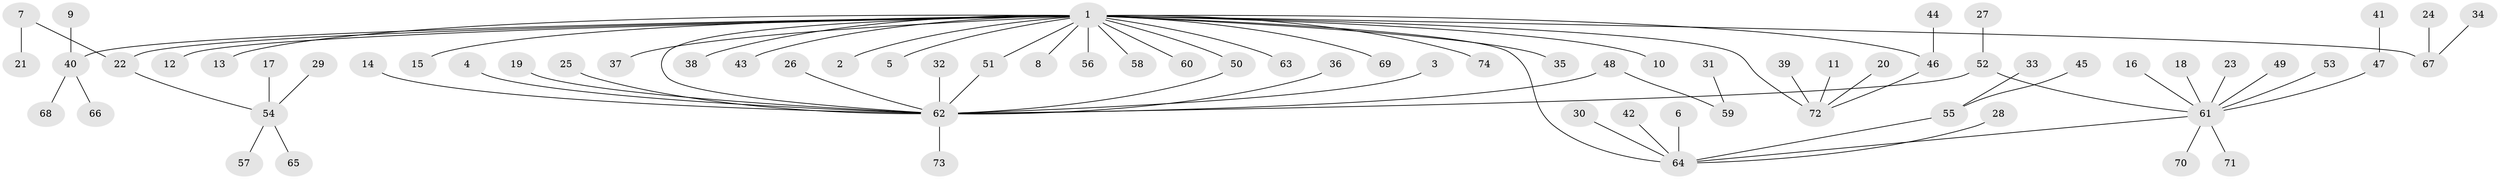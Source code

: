 // original degree distribution, {24: 0.006756756756756757, 6: 0.02702702702702703, 2: 0.17567567567567569, 14: 0.006756756756756757, 9: 0.006756756756756757, 11: 0.006756756756756757, 5: 0.02702702702702703, 4: 0.04054054054054054, 1: 0.6418918918918919, 7: 0.006756756756756757, 3: 0.05405405405405406}
// Generated by graph-tools (version 1.1) at 2025/26/03/09/25 03:26:09]
// undirected, 74 vertices, 77 edges
graph export_dot {
graph [start="1"]
  node [color=gray90,style=filled];
  1;
  2;
  3;
  4;
  5;
  6;
  7;
  8;
  9;
  10;
  11;
  12;
  13;
  14;
  15;
  16;
  17;
  18;
  19;
  20;
  21;
  22;
  23;
  24;
  25;
  26;
  27;
  28;
  29;
  30;
  31;
  32;
  33;
  34;
  35;
  36;
  37;
  38;
  39;
  40;
  41;
  42;
  43;
  44;
  45;
  46;
  47;
  48;
  49;
  50;
  51;
  52;
  53;
  54;
  55;
  56;
  57;
  58;
  59;
  60;
  61;
  62;
  63;
  64;
  65;
  66;
  67;
  68;
  69;
  70;
  71;
  72;
  73;
  74;
  1 -- 2 [weight=1.0];
  1 -- 5 [weight=1.0];
  1 -- 8 [weight=1.0];
  1 -- 10 [weight=1.0];
  1 -- 12 [weight=1.0];
  1 -- 13 [weight=1.0];
  1 -- 15 [weight=1.0];
  1 -- 22 [weight=1.0];
  1 -- 35 [weight=1.0];
  1 -- 37 [weight=1.0];
  1 -- 38 [weight=1.0];
  1 -- 40 [weight=1.0];
  1 -- 43 [weight=1.0];
  1 -- 46 [weight=1.0];
  1 -- 50 [weight=1.0];
  1 -- 51 [weight=1.0];
  1 -- 56 [weight=1.0];
  1 -- 58 [weight=1.0];
  1 -- 60 [weight=1.0];
  1 -- 62 [weight=1.0];
  1 -- 63 [weight=1.0];
  1 -- 64 [weight=1.0];
  1 -- 67 [weight=1.0];
  1 -- 69 [weight=1.0];
  1 -- 72 [weight=2.0];
  1 -- 74 [weight=1.0];
  3 -- 62 [weight=1.0];
  4 -- 62 [weight=1.0];
  6 -- 64 [weight=1.0];
  7 -- 21 [weight=1.0];
  7 -- 22 [weight=1.0];
  9 -- 40 [weight=1.0];
  11 -- 72 [weight=1.0];
  14 -- 62 [weight=1.0];
  16 -- 61 [weight=1.0];
  17 -- 54 [weight=1.0];
  18 -- 61 [weight=1.0];
  19 -- 62 [weight=1.0];
  20 -- 72 [weight=1.0];
  22 -- 54 [weight=1.0];
  23 -- 61 [weight=1.0];
  24 -- 67 [weight=1.0];
  25 -- 62 [weight=1.0];
  26 -- 62 [weight=1.0];
  27 -- 52 [weight=1.0];
  28 -- 64 [weight=1.0];
  29 -- 54 [weight=1.0];
  30 -- 64 [weight=1.0];
  31 -- 59 [weight=1.0];
  32 -- 62 [weight=1.0];
  33 -- 55 [weight=1.0];
  34 -- 67 [weight=1.0];
  36 -- 62 [weight=1.0];
  39 -- 72 [weight=1.0];
  40 -- 66 [weight=1.0];
  40 -- 68 [weight=1.0];
  41 -- 47 [weight=1.0];
  42 -- 64 [weight=1.0];
  44 -- 46 [weight=1.0];
  45 -- 55 [weight=1.0];
  46 -- 72 [weight=1.0];
  47 -- 61 [weight=1.0];
  48 -- 59 [weight=1.0];
  48 -- 62 [weight=1.0];
  49 -- 61 [weight=1.0];
  50 -- 62 [weight=1.0];
  51 -- 62 [weight=1.0];
  52 -- 61 [weight=1.0];
  52 -- 62 [weight=1.0];
  53 -- 61 [weight=1.0];
  54 -- 57 [weight=1.0];
  54 -- 65 [weight=1.0];
  55 -- 64 [weight=1.0];
  61 -- 64 [weight=1.0];
  61 -- 70 [weight=1.0];
  61 -- 71 [weight=1.0];
  62 -- 73 [weight=1.0];
}
